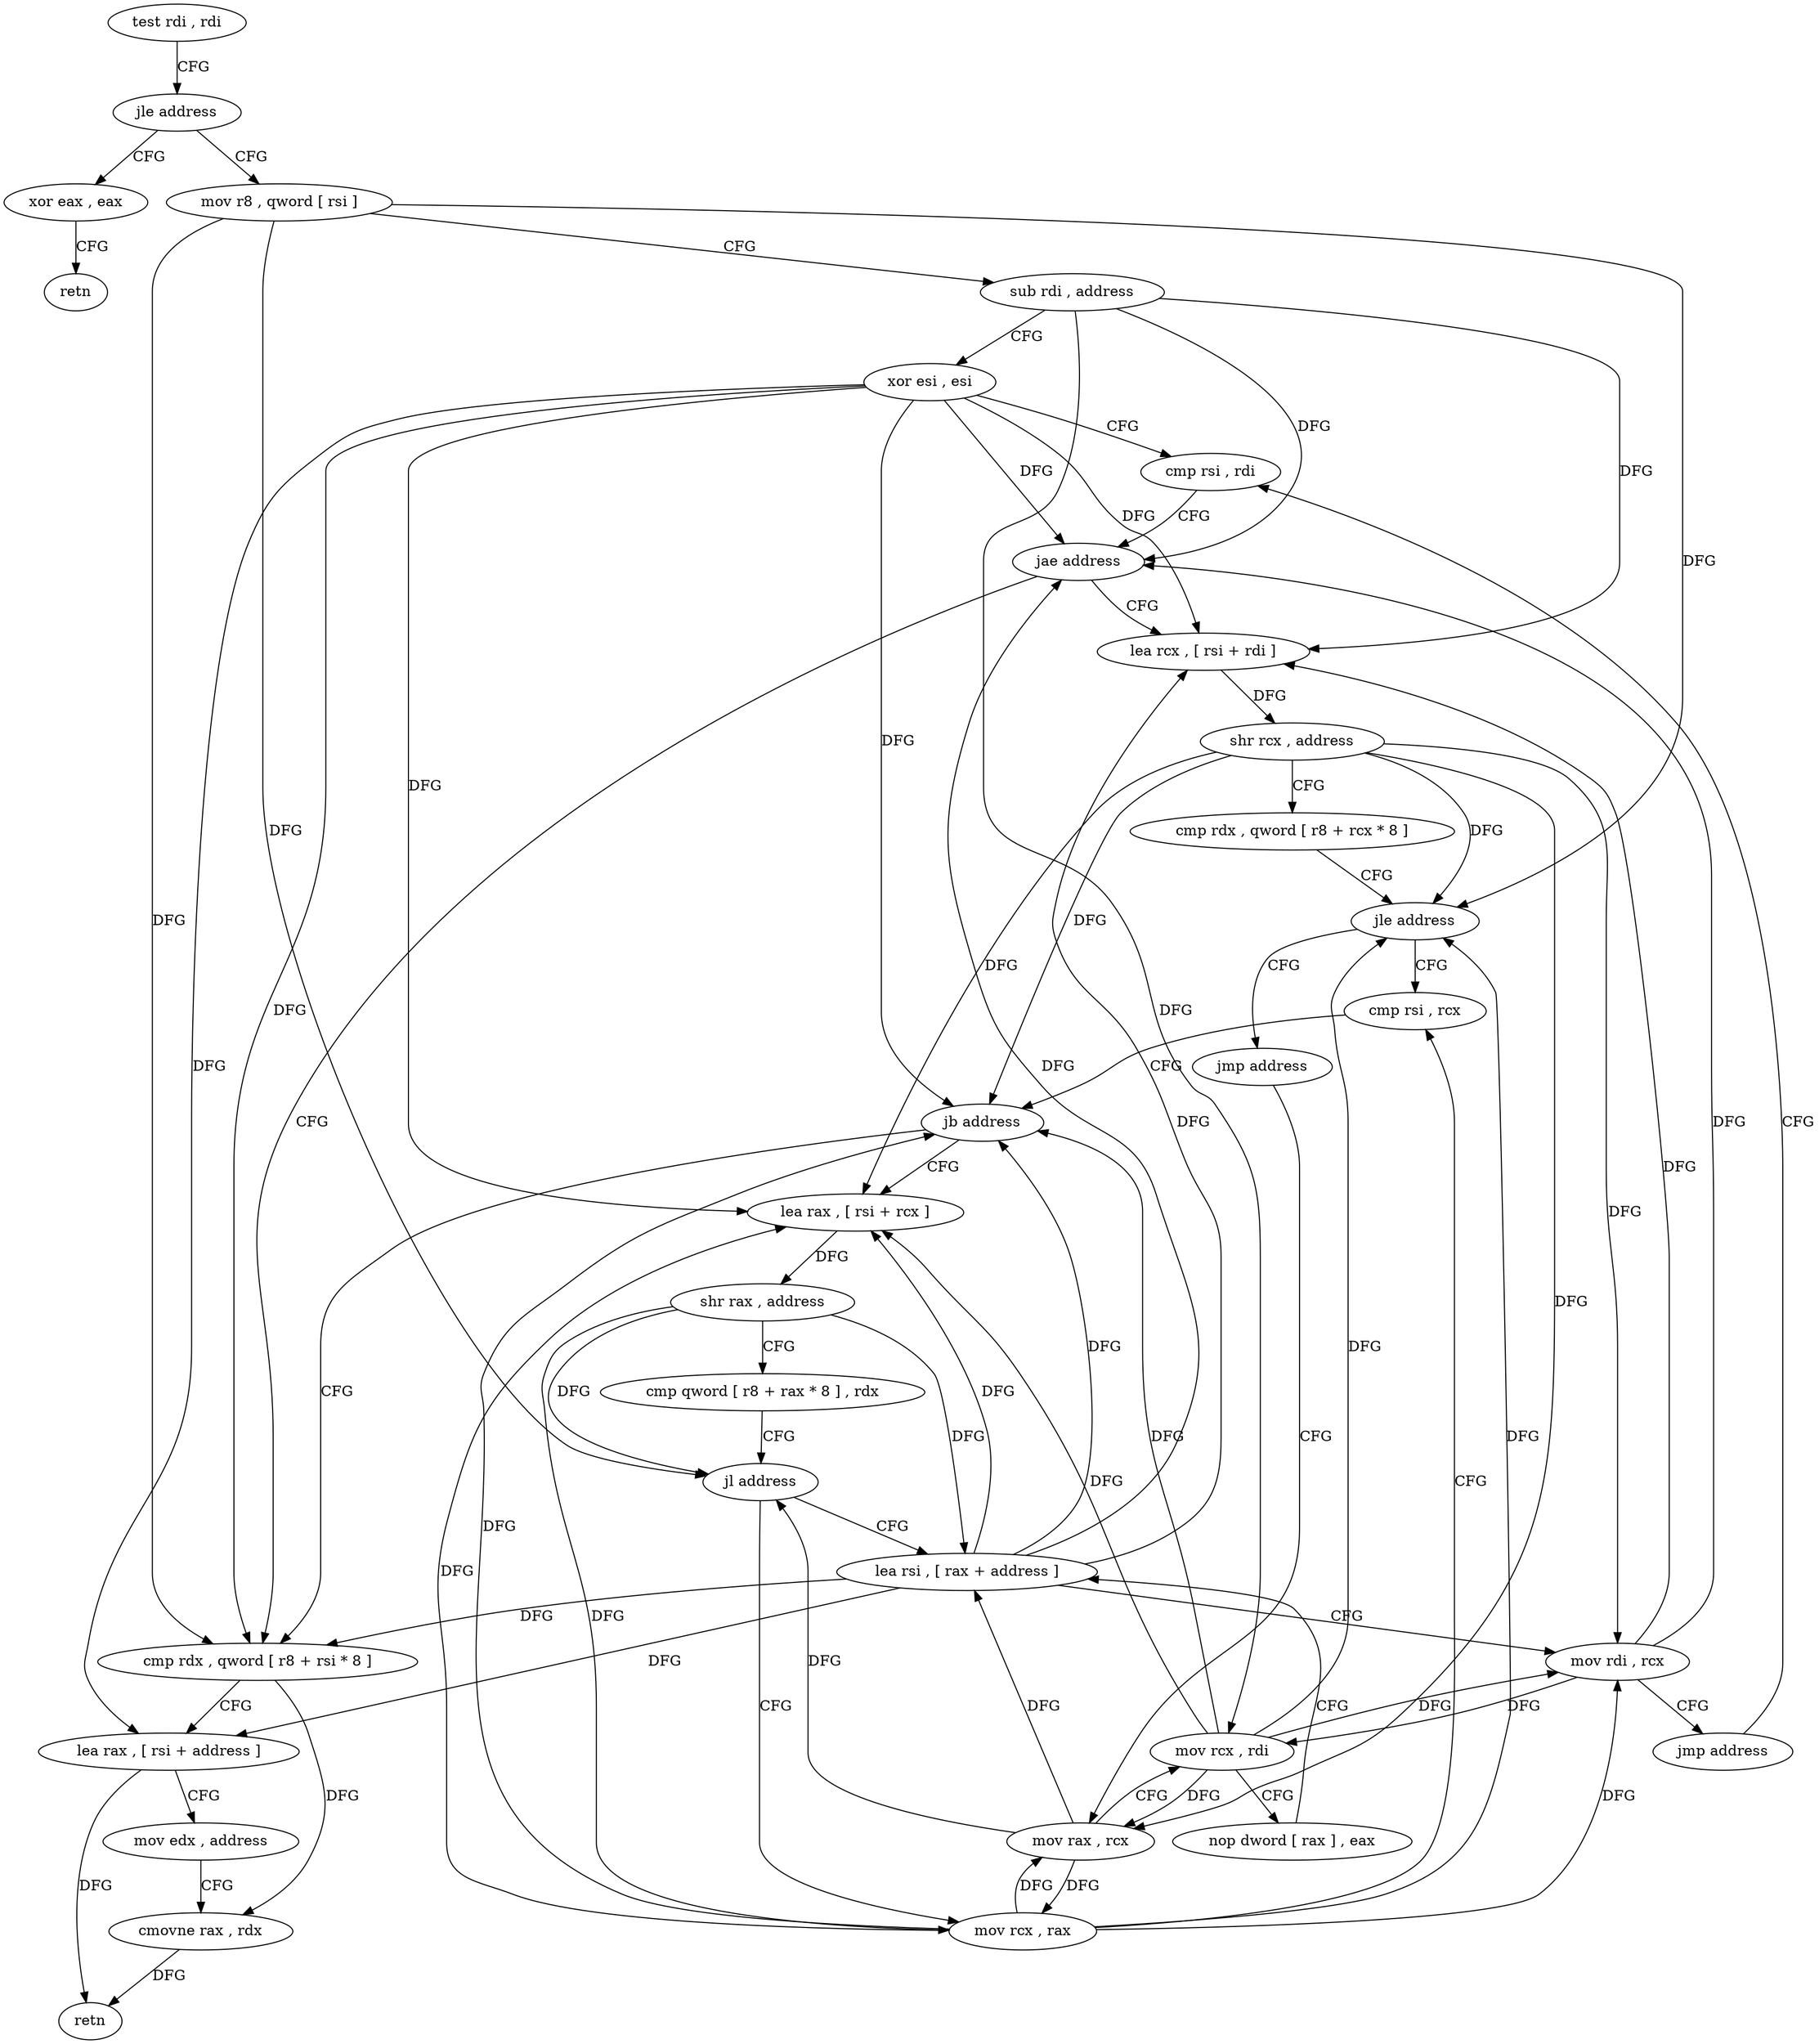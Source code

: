 digraph "func" {
"4328480" [label = "test rdi , rdi" ]
"4328483" [label = "jle address" ]
"4328584" [label = "xor eax , eax" ]
"4328485" [label = "mov r8 , qword [ rsi ]" ]
"4328586" [label = "retn" ]
"4328488" [label = "sub rdi , address" ]
"4328492" [label = "xor esi , esi" ]
"4328494" [label = "cmp rsi , rdi" ]
"4328541" [label = "cmp rdx , qword [ r8 + rsi * 8 ]" ]
"4328545" [label = "lea rax , [ rsi + address ]" ]
"4328549" [label = "mov edx , address" ]
"4328554" [label = "cmovne rax , rdx" ]
"4328558" [label = "retn" ]
"4328499" [label = "lea rcx , [ rsi + rdi ]" ]
"4328503" [label = "shr rcx , address" ]
"4328506" [label = "cmp rdx , qword [ r8 + rcx * 8 ]" ]
"4328510" [label = "jle address" ]
"4328536" [label = "cmp rsi , rcx" ]
"4328512" [label = "jmp address" ]
"4328539" [label = "jb address" ]
"4328520" [label = "lea rax , [ rsi + rcx ]" ]
"4328559" [label = "mov rax , rcx" ]
"4328524" [label = "shr rax , address" ]
"4328527" [label = "cmp qword [ r8 + rax * 8 ] , rdx" ]
"4328531" [label = "jl address" ]
"4328568" [label = "lea rsi , [ rax + address ]" ]
"4328533" [label = "mov rcx , rax" ]
"4328562" [label = "mov rcx , rdi" ]
"4328565" [label = "nop dword [ rax ] , eax" ]
"4328572" [label = "mov rdi , rcx" ]
"4328575" [label = "jmp address" ]
"4328497" [label = "jae address" ]
"4328480" -> "4328483" [ label = "CFG" ]
"4328483" -> "4328584" [ label = "CFG" ]
"4328483" -> "4328485" [ label = "CFG" ]
"4328584" -> "4328586" [ label = "CFG" ]
"4328485" -> "4328488" [ label = "CFG" ]
"4328485" -> "4328541" [ label = "DFG" ]
"4328485" -> "4328510" [ label = "DFG" ]
"4328485" -> "4328531" [ label = "DFG" ]
"4328488" -> "4328492" [ label = "CFG" ]
"4328488" -> "4328497" [ label = "DFG" ]
"4328488" -> "4328499" [ label = "DFG" ]
"4328488" -> "4328562" [ label = "DFG" ]
"4328492" -> "4328494" [ label = "CFG" ]
"4328492" -> "4328497" [ label = "DFG" ]
"4328492" -> "4328541" [ label = "DFG" ]
"4328492" -> "4328545" [ label = "DFG" ]
"4328492" -> "4328499" [ label = "DFG" ]
"4328492" -> "4328539" [ label = "DFG" ]
"4328492" -> "4328520" [ label = "DFG" ]
"4328494" -> "4328497" [ label = "CFG" ]
"4328541" -> "4328545" [ label = "CFG" ]
"4328541" -> "4328554" [ label = "DFG" ]
"4328545" -> "4328549" [ label = "CFG" ]
"4328545" -> "4328558" [ label = "DFG" ]
"4328549" -> "4328554" [ label = "CFG" ]
"4328554" -> "4328558" [ label = "DFG" ]
"4328499" -> "4328503" [ label = "DFG" ]
"4328503" -> "4328506" [ label = "CFG" ]
"4328503" -> "4328510" [ label = "DFG" ]
"4328503" -> "4328539" [ label = "DFG" ]
"4328503" -> "4328520" [ label = "DFG" ]
"4328503" -> "4328559" [ label = "DFG" ]
"4328503" -> "4328572" [ label = "DFG" ]
"4328506" -> "4328510" [ label = "CFG" ]
"4328510" -> "4328536" [ label = "CFG" ]
"4328510" -> "4328512" [ label = "CFG" ]
"4328536" -> "4328539" [ label = "CFG" ]
"4328512" -> "4328559" [ label = "CFG" ]
"4328539" -> "4328520" [ label = "CFG" ]
"4328539" -> "4328541" [ label = "CFG" ]
"4328520" -> "4328524" [ label = "DFG" ]
"4328559" -> "4328562" [ label = "CFG" ]
"4328559" -> "4328531" [ label = "DFG" ]
"4328559" -> "4328568" [ label = "DFG" ]
"4328559" -> "4328533" [ label = "DFG" ]
"4328524" -> "4328527" [ label = "CFG" ]
"4328524" -> "4328531" [ label = "DFG" ]
"4328524" -> "4328568" [ label = "DFG" ]
"4328524" -> "4328533" [ label = "DFG" ]
"4328527" -> "4328531" [ label = "CFG" ]
"4328531" -> "4328568" [ label = "CFG" ]
"4328531" -> "4328533" [ label = "CFG" ]
"4328568" -> "4328572" [ label = "CFG" ]
"4328568" -> "4328541" [ label = "DFG" ]
"4328568" -> "4328545" [ label = "DFG" ]
"4328568" -> "4328497" [ label = "DFG" ]
"4328568" -> "4328499" [ label = "DFG" ]
"4328568" -> "4328539" [ label = "DFG" ]
"4328568" -> "4328520" [ label = "DFG" ]
"4328533" -> "4328536" [ label = "CFG" ]
"4328533" -> "4328510" [ label = "DFG" ]
"4328533" -> "4328539" [ label = "DFG" ]
"4328533" -> "4328520" [ label = "DFG" ]
"4328533" -> "4328559" [ label = "DFG" ]
"4328533" -> "4328572" [ label = "DFG" ]
"4328562" -> "4328565" [ label = "CFG" ]
"4328562" -> "4328510" [ label = "DFG" ]
"4328562" -> "4328539" [ label = "DFG" ]
"4328562" -> "4328520" [ label = "DFG" ]
"4328562" -> "4328559" [ label = "DFG" ]
"4328562" -> "4328572" [ label = "DFG" ]
"4328565" -> "4328568" [ label = "CFG" ]
"4328572" -> "4328575" [ label = "CFG" ]
"4328572" -> "4328497" [ label = "DFG" ]
"4328572" -> "4328499" [ label = "DFG" ]
"4328572" -> "4328562" [ label = "DFG" ]
"4328575" -> "4328494" [ label = "CFG" ]
"4328497" -> "4328541" [ label = "CFG" ]
"4328497" -> "4328499" [ label = "CFG" ]
}

